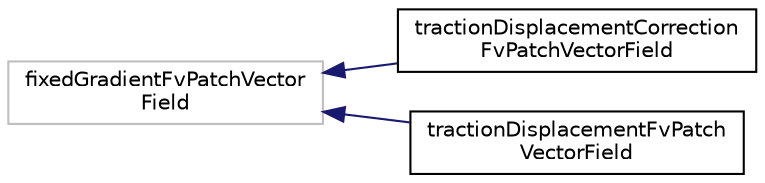 digraph "Graphical Class Hierarchy"
{
  bgcolor="transparent";
  edge [fontname="Helvetica",fontsize="10",labelfontname="Helvetica",labelfontsize="10"];
  node [fontname="Helvetica",fontsize="10",shape=record];
  rankdir="LR";
  Node1 [label="fixedGradientFvPatchVector\lField",height=0.2,width=0.4,color="grey75"];
  Node1 -> Node2 [dir="back",color="midnightblue",fontsize="10",style="solid",fontname="Helvetica"];
  Node2 [label="tractionDisplacementCorrection\lFvPatchVectorField",height=0.2,width=0.4,color="black",URL="$a02750.html"];
  Node1 -> Node3 [dir="back",color="midnightblue",fontsize="10",style="solid",fontname="Helvetica"];
  Node3 [label="tractionDisplacementFvPatch\lVectorField",height=0.2,width=0.4,color="black",URL="$a02751.html",tooltip="Fixed traction boundary condition for the standard linear elastic, fixed coefficient displacement equ..."];
}
